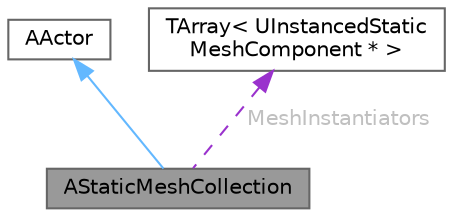 digraph "AStaticMeshCollection"
{
 // INTERACTIVE_SVG=YES
 // LATEX_PDF_SIZE
  bgcolor="transparent";
  edge [fontname=Helvetica,fontsize=10,labelfontname=Helvetica,labelfontsize=10];
  node [fontname=Helvetica,fontsize=10,shape=box,height=0.2,width=0.4];
  Node1 [id="Node000001",label="AStaticMeshCollection",height=0.2,width=0.4,color="gray40", fillcolor="grey60", style="filled", fontcolor="black",tooltip="Holds static mesh instatiators."];
  Node2 -> Node1 [id="edge1_Node000001_Node000002",dir="back",color="steelblue1",style="solid",tooltip=" "];
  Node2 [id="Node000002",label="AActor",height=0.2,width=0.4,color="gray40", fillcolor="white", style="filled",URL="$d1/da4/classAActor.html",tooltip=" "];
  Node3 -> Node1 [id="edge2_Node000001_Node000003",dir="back",color="darkorchid3",style="dashed",tooltip=" ",label=" MeshInstantiators",fontcolor="grey" ];
  Node3 [id="Node000003",label="TArray\< UInstancedStatic\lMeshComponent * \>",height=0.2,width=0.4,color="gray40", fillcolor="white", style="filled",tooltip=" "];
}
